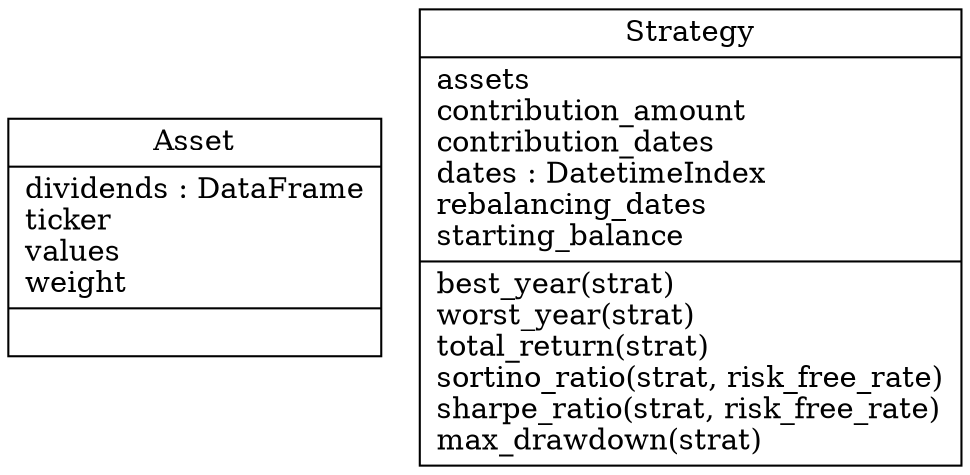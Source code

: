 digraph "classes" {
charset="utf-8"
rankdir=BT
"0" [label="{Asset|dividends : DataFrame\lticker\lvalues\lweight\l|}", shape="record"];
"1" [label="{Strategy|assets\lcontribution_amount\lcontribution_dates\ldates : DatetimeIndex\lrebalancing_dates\lstarting_balance\l|best_year(strat)\lworst_year(strat)\ltotal_return(strat)\lsortino_ratio(strat, risk_free_rate)\lsharpe_ratio(strat, risk_free_rate)\lmax_drawdown(strat)\l}", shape="record"];
}

